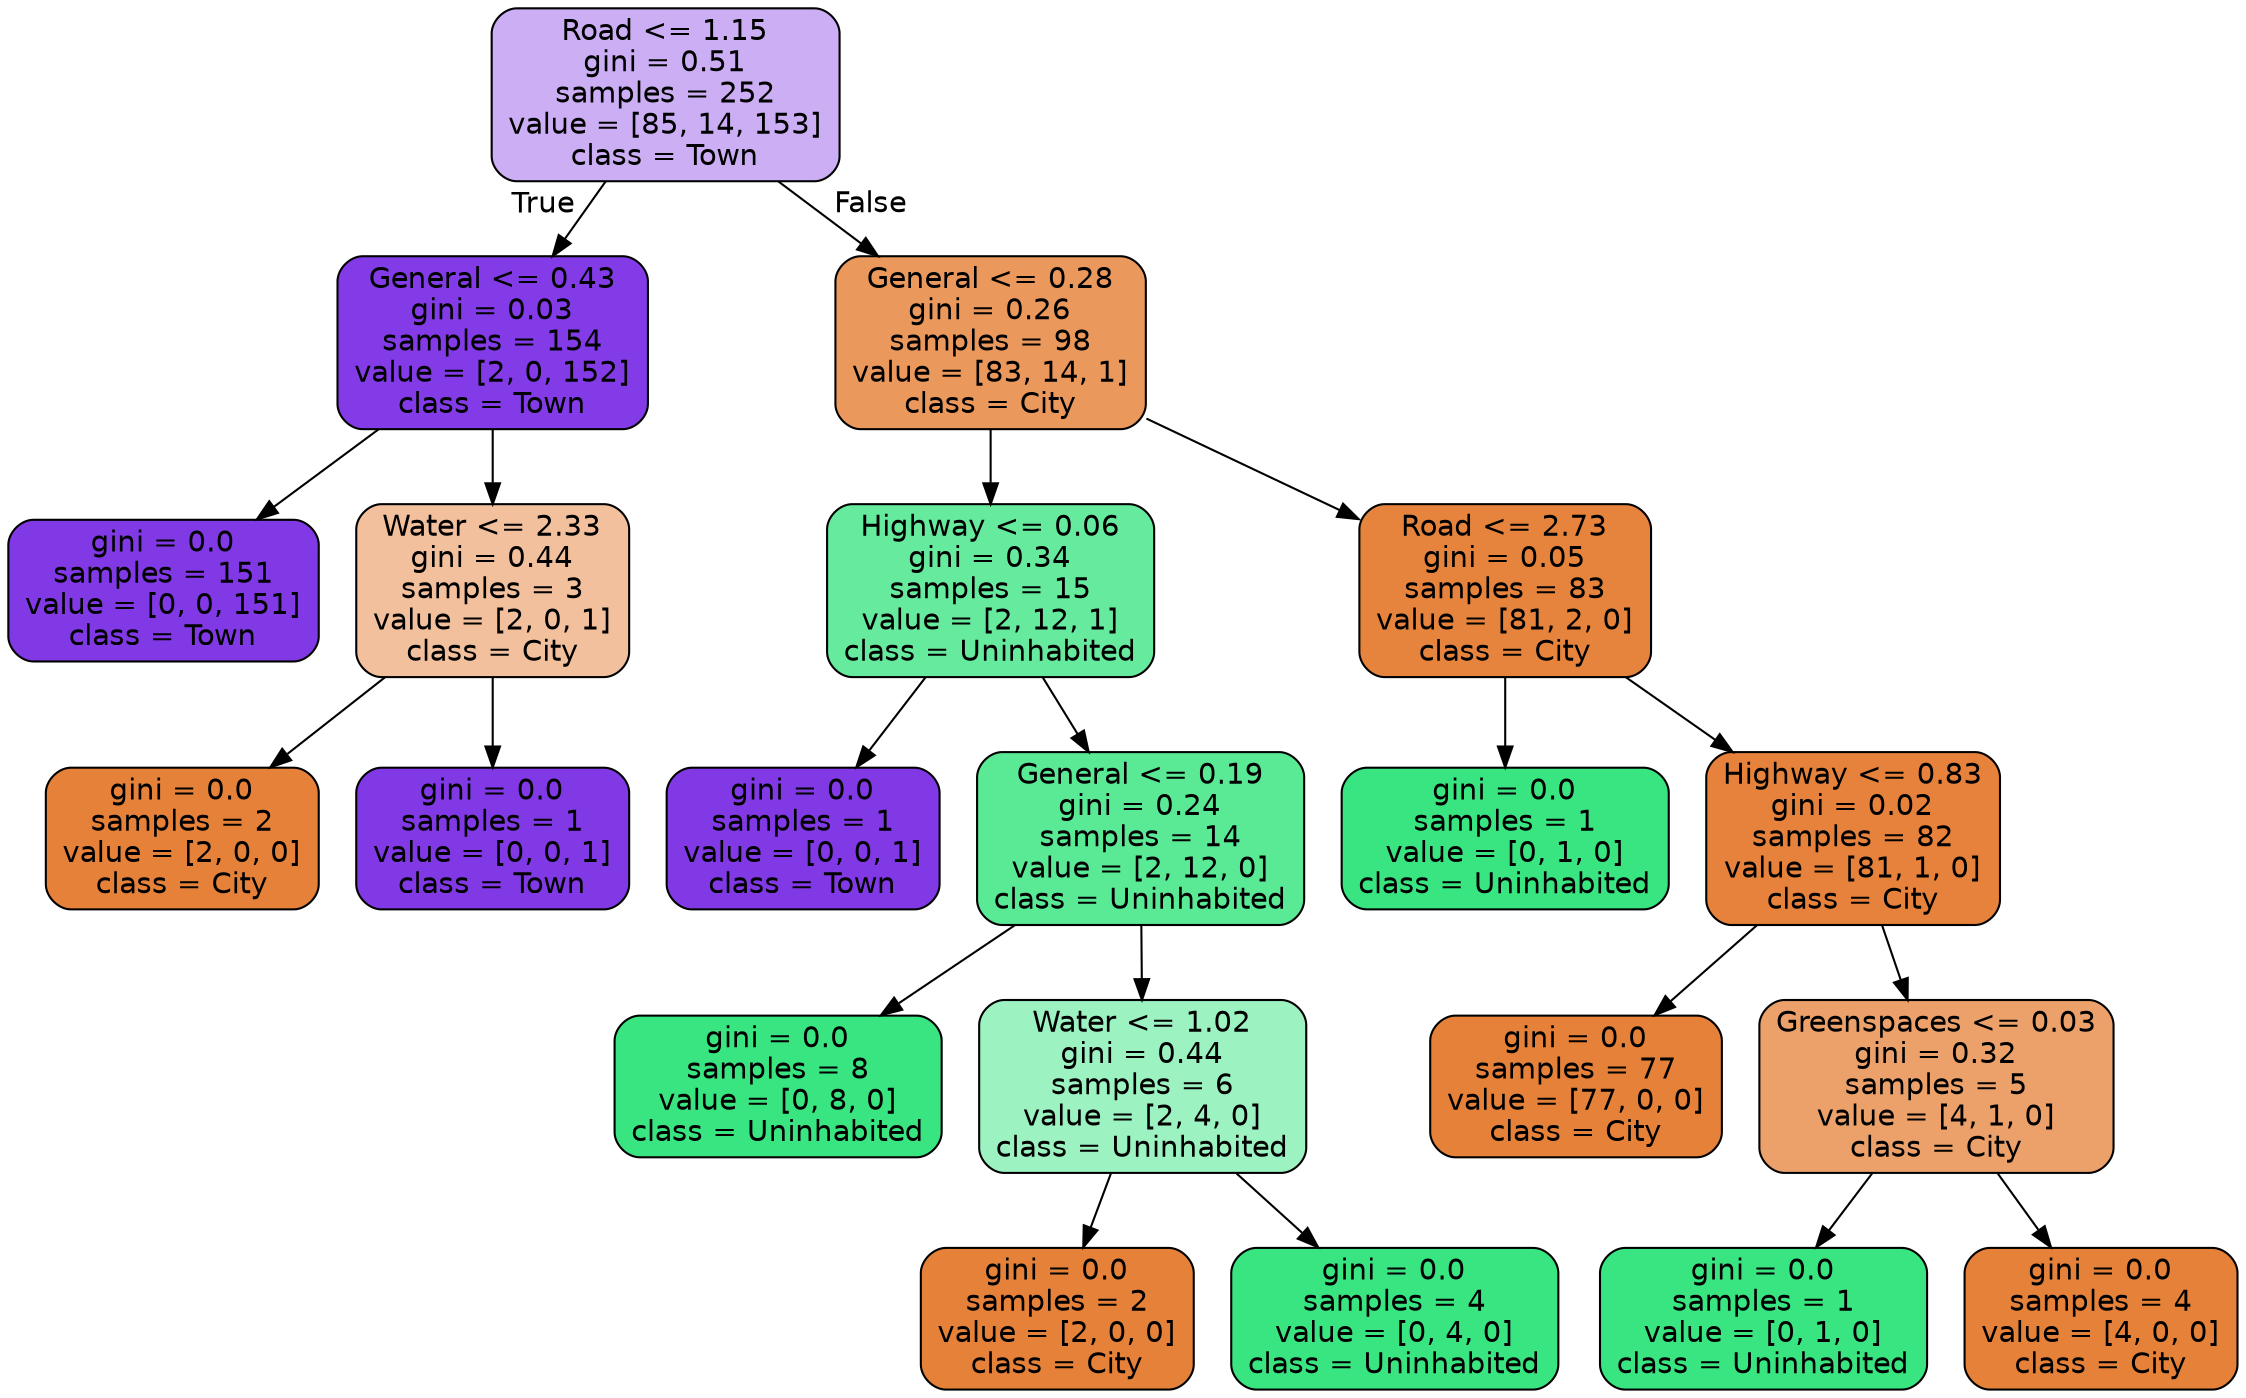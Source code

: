 digraph Tree {
node [shape=box, style="filled, rounded", color="black", fontname=helvetica] ;
edge [fontname=helvetica] ;
0 [label="Road <= 1.15\ngini = 0.51\nsamples = 252\nvalue = [85, 14, 153]\nclass = Town", fillcolor="#8139e568"] ;
1 [label="General <= 0.43\ngini = 0.03\nsamples = 154\nvalue = [2, 0, 152]\nclass = Town", fillcolor="#8139e5fc"] ;
0 -> 1 [labeldistance=2.5, labelangle=45, headlabel="True"] ;
2 [label="gini = 0.0\nsamples = 151\nvalue = [0, 0, 151]\nclass = Town", fillcolor="#8139e5ff"] ;
1 -> 2 ;
3 [label="Water <= 2.33\ngini = 0.44\nsamples = 3\nvalue = [2, 0, 1]\nclass = City", fillcolor="#e581397f"] ;
1 -> 3 ;
4 [label="gini = 0.0\nsamples = 2\nvalue = [2, 0, 0]\nclass = City", fillcolor="#e58139ff"] ;
3 -> 4 ;
5 [label="gini = 0.0\nsamples = 1\nvalue = [0, 0, 1]\nclass = Town", fillcolor="#8139e5ff"] ;
3 -> 5 ;
6 [label="General <= 0.28\ngini = 0.26\nsamples = 98\nvalue = [83, 14, 1]\nclass = City", fillcolor="#e58139d1"] ;
0 -> 6 [labeldistance=2.5, labelangle=-45, headlabel="False"] ;
7 [label="Highway <= 0.06\ngini = 0.34\nsamples = 15\nvalue = [2, 12, 1]\nclass = Uninhabited", fillcolor="#39e581c4"] ;
6 -> 7 ;
8 [label="gini = 0.0\nsamples = 1\nvalue = [0, 0, 1]\nclass = Town", fillcolor="#8139e5ff"] ;
7 -> 8 ;
9 [label="General <= 0.19\ngini = 0.24\nsamples = 14\nvalue = [2, 12, 0]\nclass = Uninhabited", fillcolor="#39e581d4"] ;
7 -> 9 ;
10 [label="gini = 0.0\nsamples = 8\nvalue = [0, 8, 0]\nclass = Uninhabited", fillcolor="#39e581ff"] ;
9 -> 10 ;
11 [label="Water <= 1.02\ngini = 0.44\nsamples = 6\nvalue = [2, 4, 0]\nclass = Uninhabited", fillcolor="#39e5817f"] ;
9 -> 11 ;
12 [label="gini = 0.0\nsamples = 2\nvalue = [2, 0, 0]\nclass = City", fillcolor="#e58139ff"] ;
11 -> 12 ;
13 [label="gini = 0.0\nsamples = 4\nvalue = [0, 4, 0]\nclass = Uninhabited", fillcolor="#39e581ff"] ;
11 -> 13 ;
14 [label="Road <= 2.73\ngini = 0.05\nsamples = 83\nvalue = [81, 2, 0]\nclass = City", fillcolor="#e58139f9"] ;
6 -> 14 ;
15 [label="gini = 0.0\nsamples = 1\nvalue = [0, 1, 0]\nclass = Uninhabited", fillcolor="#39e581ff"] ;
14 -> 15 ;
16 [label="Highway <= 0.83\ngini = 0.02\nsamples = 82\nvalue = [81, 1, 0]\nclass = City", fillcolor="#e58139fc"] ;
14 -> 16 ;
17 [label="gini = 0.0\nsamples = 77\nvalue = [77, 0, 0]\nclass = City", fillcolor="#e58139ff"] ;
16 -> 17 ;
18 [label="Greenspaces <= 0.03\ngini = 0.32\nsamples = 5\nvalue = [4, 1, 0]\nclass = City", fillcolor="#e58139bf"] ;
16 -> 18 ;
19 [label="gini = 0.0\nsamples = 1\nvalue = [0, 1, 0]\nclass = Uninhabited", fillcolor="#39e581ff"] ;
18 -> 19 ;
20 [label="gini = 0.0\nsamples = 4\nvalue = [4, 0, 0]\nclass = City", fillcolor="#e58139ff"] ;
18 -> 20 ;
}